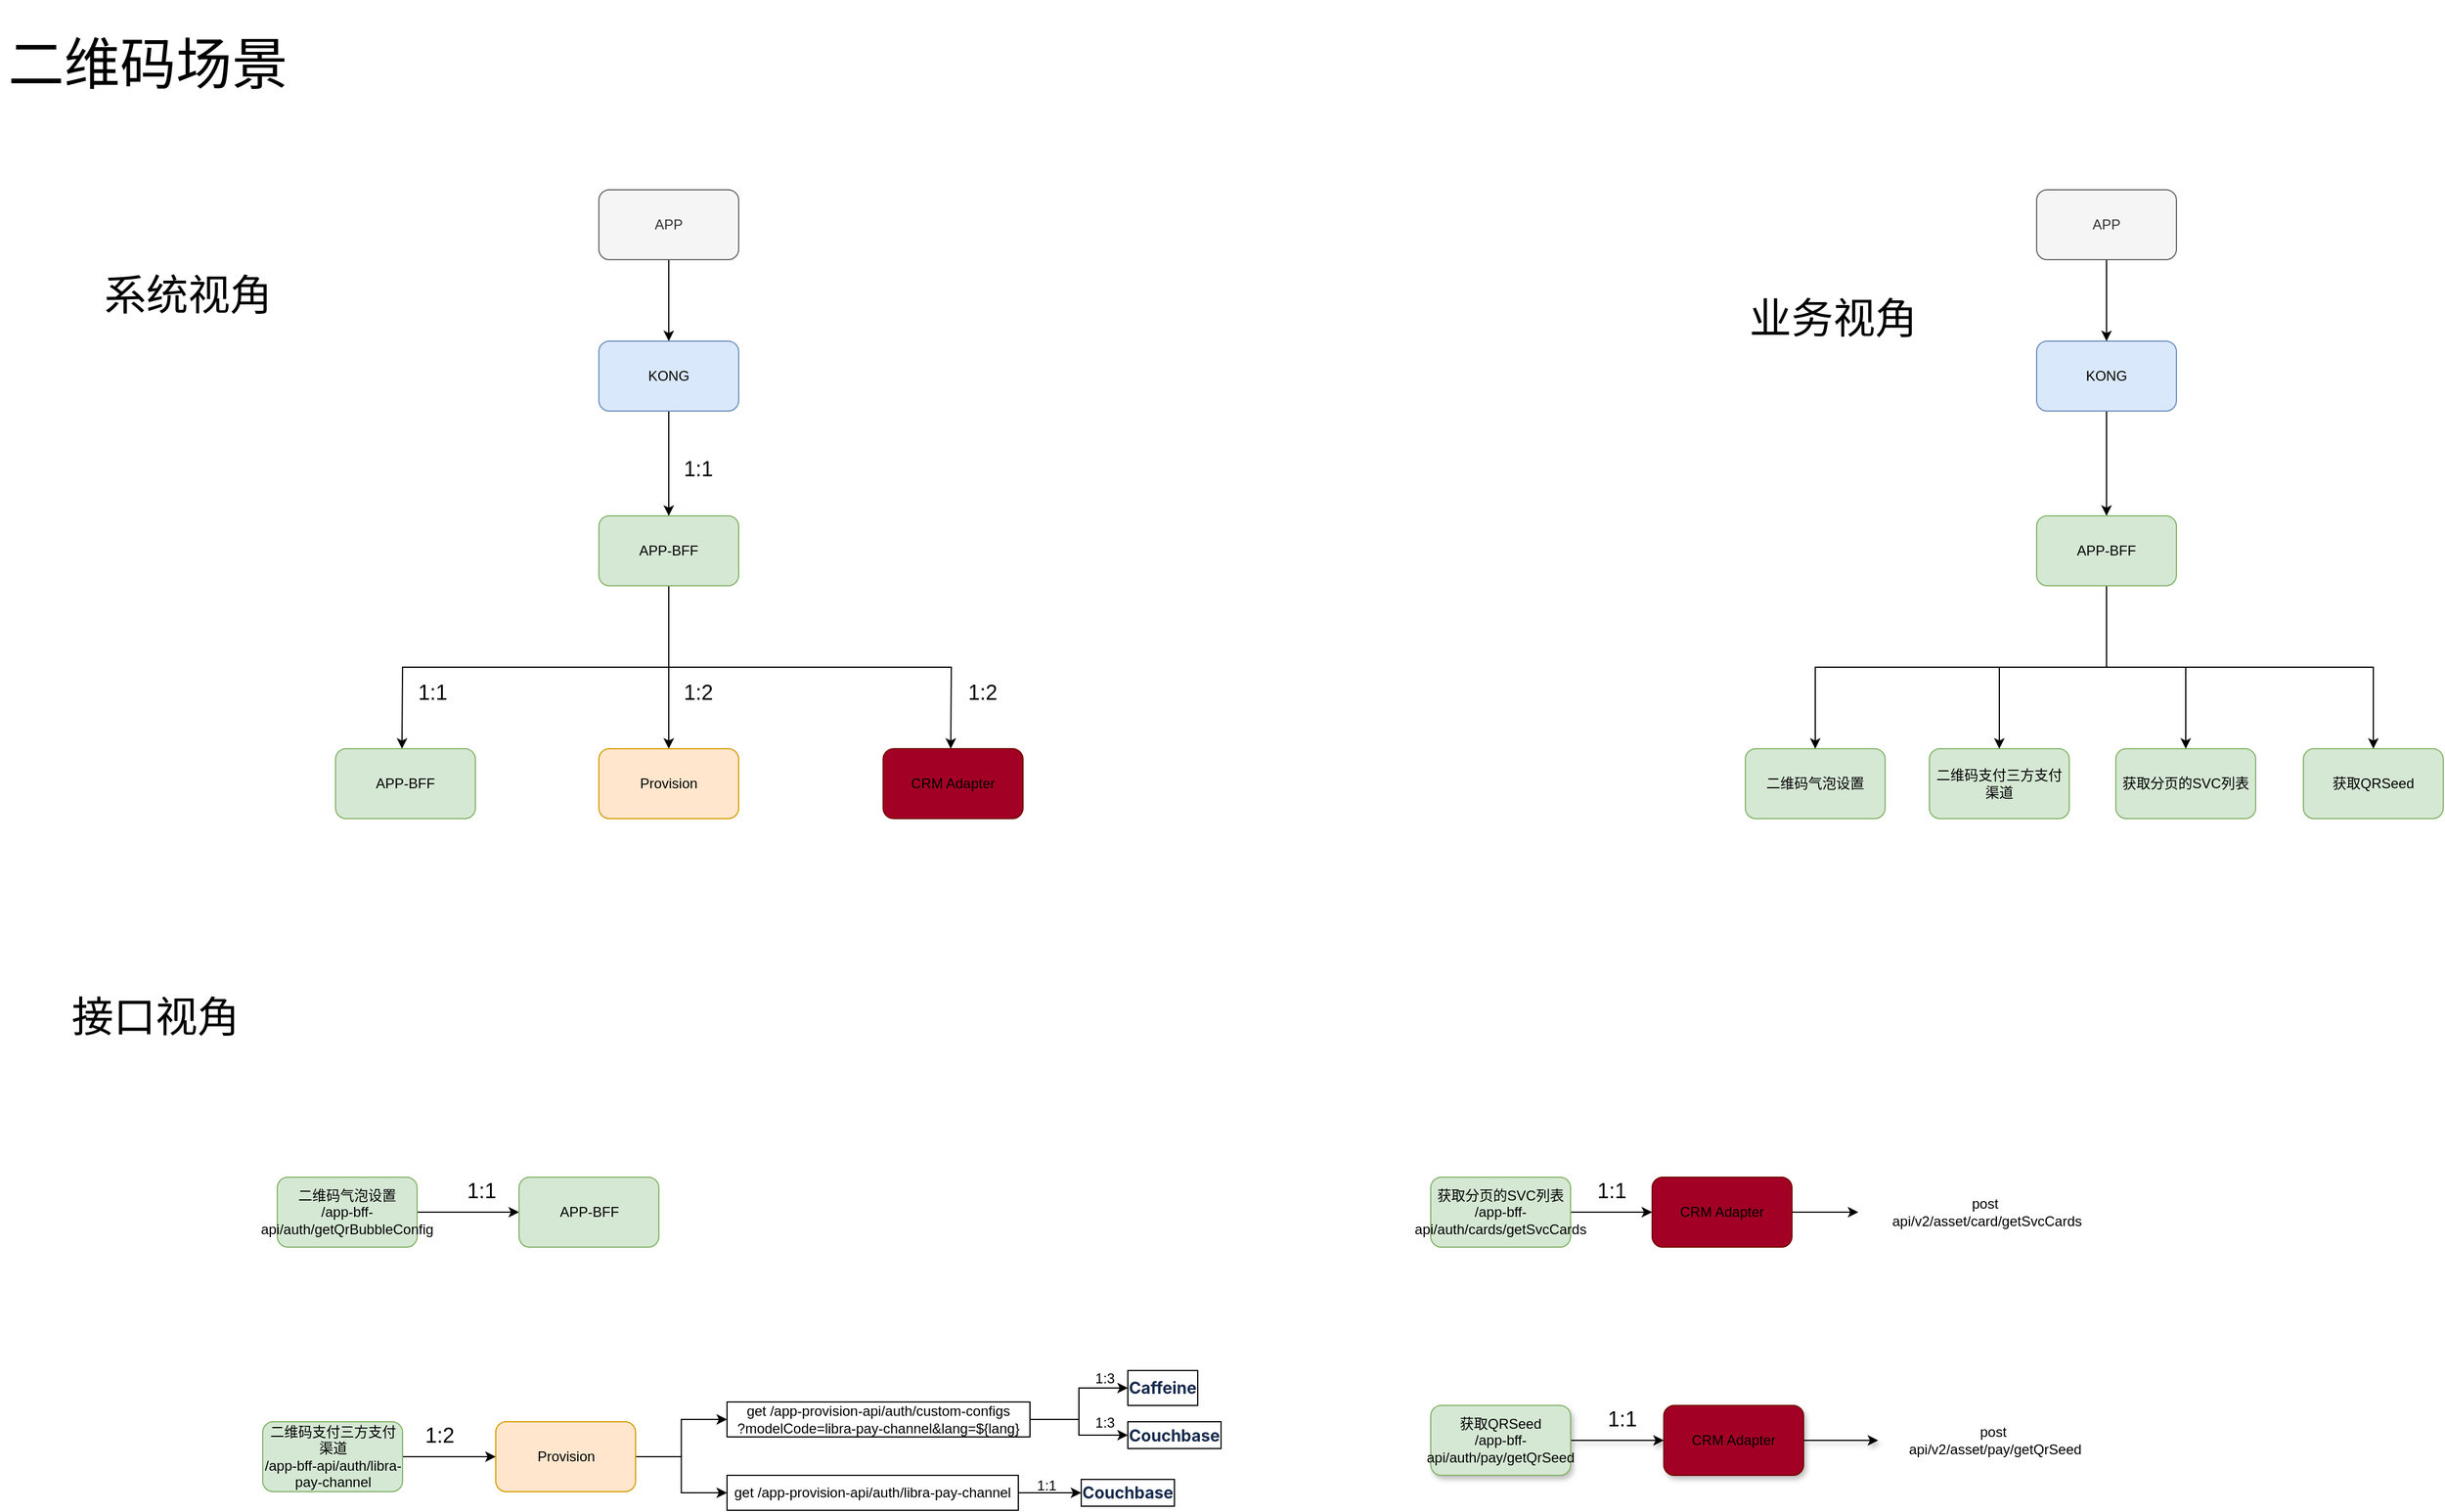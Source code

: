 <mxfile version="24.5.1" type="device">
  <diagram name="第 1 页" id="wkaObSJsGOy-7p4PDgdl">
    <mxGraphModel dx="3094" dy="-49" grid="1" gridSize="10" guides="1" tooltips="1" connect="1" arrows="1" fold="1" page="1" pageScale="1" pageWidth="827" pageHeight="1169" math="0" shadow="0">
      <root>
        <mxCell id="0" />
        <mxCell id="1" parent="0" />
        <mxCell id="piyK67Kds6DZjNLCxLBv-1" value="&lt;font style=&quot;font-size: 48px;&quot;&gt;二维码场景&lt;/font&gt;" style="text;strokeColor=none;fillColor=none;align=left;verticalAlign=middle;spacingLeft=4;spacingRight=4;overflow=hidden;points=[[0,0.5],[1,0.5]];portConstraint=eastwest;rotatable=0;whiteSpace=wrap;html=1;" parent="1" vertex="1">
          <mxGeometry x="-767.5" y="1277" width="537.5" height="110" as="geometry" />
        </mxCell>
        <mxCell id="piyK67Kds6DZjNLCxLBv-2" value="&lt;font style=&quot;font-size: 36px;&quot;&gt;业务视角&lt;/font&gt;" style="text;html=1;align=center;verticalAlign=middle;resizable=0;points=[];autosize=1;strokeColor=none;fillColor=none;" parent="1" vertex="1">
          <mxGeometry x="720" y="1520" width="170" height="60" as="geometry" />
        </mxCell>
        <mxCell id="piyK67Kds6DZjNLCxLBv-64" style="edgeStyle=orthogonalEdgeStyle;rounded=0;orthogonalLoop=1;jettySize=auto;html=1;exitX=0.5;exitY=1;exitDx=0;exitDy=0;" parent="1" source="piyK67Kds6DZjNLCxLBv-12" target="piyK67Kds6DZjNLCxLBv-63" edge="1">
          <mxGeometry relative="1" as="geometry" />
        </mxCell>
        <mxCell id="piyK67Kds6DZjNLCxLBv-12" value="KONG" style="rounded=1;whiteSpace=wrap;html=1;fillColor=#dae8fc;strokeColor=#6c8ebf;" parent="1" vertex="1">
          <mxGeometry x="980" y="1570" width="120" height="60" as="geometry" />
        </mxCell>
        <mxCell id="piyK67Kds6DZjNLCxLBv-13" value="" style="edgeStyle=orthogonalEdgeStyle;rounded=0;orthogonalLoop=1;jettySize=auto;html=1;" parent="1" source="piyK67Kds6DZjNLCxLBv-14" target="piyK67Kds6DZjNLCxLBv-12" edge="1">
          <mxGeometry relative="1" as="geometry" />
        </mxCell>
        <mxCell id="piyK67Kds6DZjNLCxLBv-14" value="APP" style="rounded=1;whiteSpace=wrap;html=1;fillColor=#f5f5f5;strokeColor=#666666;fontColor=#333333;" parent="1" vertex="1">
          <mxGeometry x="980" y="1440" width="120" height="60" as="geometry" />
        </mxCell>
        <mxCell id="piyK67Kds6DZjNLCxLBv-15" value="二维码气泡设置" style="rounded=1;whiteSpace=wrap;html=1;fillColor=#d5e8d4;strokeColor=#82b366;" parent="1" vertex="1">
          <mxGeometry x="730" y="1920" width="120" height="60" as="geometry" />
        </mxCell>
        <mxCell id="piyK67Kds6DZjNLCxLBv-16" value="二维码支付三方支付渠道" style="rounded=1;whiteSpace=wrap;html=1;fillColor=#d5e8d4;strokeColor=#82b366;" parent="1" vertex="1">
          <mxGeometry x="888" y="1920" width="120" height="60" as="geometry" />
        </mxCell>
        <mxCell id="piyK67Kds6DZjNLCxLBv-17" value="获取分页的SVC列表" style="rounded=1;whiteSpace=wrap;html=1;fillColor=#d5e8d4;strokeColor=#82b366;" parent="1" vertex="1">
          <mxGeometry x="1048" y="1920" width="120" height="60" as="geometry" />
        </mxCell>
        <mxCell id="piyK67Kds6DZjNLCxLBv-18" value="获取QRSeed" style="rounded=1;whiteSpace=wrap;html=1;fillColor=#d5e8d4;strokeColor=#82b366;" parent="1" vertex="1">
          <mxGeometry x="1209" y="1920" width="120" height="60" as="geometry" />
        </mxCell>
        <mxCell id="piyK67Kds6DZjNLCxLBv-23" value="&lt;font style=&quot;font-size: 36px;&quot;&gt;系统视角&lt;/font&gt;" style="text;html=1;align=center;verticalAlign=middle;resizable=0;points=[];autosize=1;strokeColor=none;fillColor=none;" parent="1" vertex="1">
          <mxGeometry x="-692" y="1500" width="170" height="60" as="geometry" />
        </mxCell>
        <mxCell id="piyK67Kds6DZjNLCxLBv-25" style="edgeStyle=orthogonalEdgeStyle;rounded=0;orthogonalLoop=1;jettySize=auto;html=1;exitX=0.5;exitY=1;exitDx=0;exitDy=0;entryX=0.5;entryY=0;entryDx=0;entryDy=0;" parent="1" source="piyK67Kds6DZjNLCxLBv-32" target="piyK67Kds6DZjNLCxLBv-45" edge="1">
          <mxGeometry relative="1" as="geometry" />
        </mxCell>
        <mxCell id="piyK67Kds6DZjNLCxLBv-26" style="edgeStyle=orthogonalEdgeStyle;rounded=0;orthogonalLoop=1;jettySize=auto;html=1;exitX=0.5;exitY=1;exitDx=0;exitDy=0;entryX=0.5;entryY=0;entryDx=0;entryDy=0;" parent="1" source="piyK67Kds6DZjNLCxLBv-32" edge="1">
          <mxGeometry relative="1" as="geometry">
            <mxPoint x="-423" y="1920" as="targetPoint" />
          </mxGeometry>
        </mxCell>
        <mxCell id="piyK67Kds6DZjNLCxLBv-29" style="edgeStyle=orthogonalEdgeStyle;rounded=0;orthogonalLoop=1;jettySize=auto;html=1;exitX=0.5;exitY=1;exitDx=0;exitDy=0;entryX=0.5;entryY=0;entryDx=0;entryDy=0;" parent="1" source="piyK67Kds6DZjNLCxLBv-32" edge="1">
          <mxGeometry relative="1" as="geometry">
            <mxPoint x="48" y="1920" as="targetPoint" />
          </mxGeometry>
        </mxCell>
        <mxCell id="piyK67Kds6DZjNLCxLBv-32" value="APP-BFF" style="rounded=1;whiteSpace=wrap;html=1;fillColor=#d5e8d4;strokeColor=#82b366;" parent="1" vertex="1">
          <mxGeometry x="-254" y="1720" width="120" height="60" as="geometry" />
        </mxCell>
        <mxCell id="piyK67Kds6DZjNLCxLBv-34" style="edgeStyle=orthogonalEdgeStyle;rounded=0;orthogonalLoop=1;jettySize=auto;html=1;exitX=0.5;exitY=1;exitDx=0;exitDy=0;entryX=0.5;entryY=0;entryDx=0;entryDy=0;" parent="1" source="piyK67Kds6DZjNLCxLBv-35" target="piyK67Kds6DZjNLCxLBv-32" edge="1">
          <mxGeometry relative="1" as="geometry" />
        </mxCell>
        <mxCell id="piyK67Kds6DZjNLCxLBv-35" value="KONG" style="rounded=1;whiteSpace=wrap;html=1;fillColor=#dae8fc;strokeColor=#6c8ebf;" parent="1" vertex="1">
          <mxGeometry x="-254" y="1570" width="120" height="60" as="geometry" />
        </mxCell>
        <mxCell id="piyK67Kds6DZjNLCxLBv-36" value="" style="edgeStyle=orthogonalEdgeStyle;rounded=0;orthogonalLoop=1;jettySize=auto;html=1;" parent="1" source="piyK67Kds6DZjNLCxLBv-37" target="piyK67Kds6DZjNLCxLBv-35" edge="1">
          <mxGeometry relative="1" as="geometry" />
        </mxCell>
        <mxCell id="piyK67Kds6DZjNLCxLBv-37" value="APP" style="rounded=1;whiteSpace=wrap;html=1;fillColor=#f5f5f5;strokeColor=#666666;fontColor=#333333;" parent="1" vertex="1">
          <mxGeometry x="-254" y="1440" width="120" height="60" as="geometry" />
        </mxCell>
        <mxCell id="piyK67Kds6DZjNLCxLBv-45" value="Provision" style="rounded=1;whiteSpace=wrap;html=1;fillColor=#ffe6cc;strokeColor=#d79b00;" parent="1" vertex="1">
          <mxGeometry x="-254" y="1920" width="120" height="60" as="geometry" />
        </mxCell>
        <mxCell id="piyK67Kds6DZjNLCxLBv-52" value="&lt;font style=&quot;font-size: 18px;&quot;&gt;1:1&lt;/font&gt;" style="text;html=1;align=center;verticalAlign=middle;resizable=0;points=[];autosize=1;strokeColor=none;fillColor=none;" parent="1" vertex="1">
          <mxGeometry x="-422.5" y="1852" width="50" height="40" as="geometry" />
        </mxCell>
        <mxCell id="piyK67Kds6DZjNLCxLBv-54" value="&lt;font style=&quot;font-size: 18px;&quot;&gt;1:2&lt;/font&gt;" style="text;html=1;align=center;verticalAlign=middle;resizable=0;points=[];autosize=1;strokeColor=none;fillColor=none;" parent="1" vertex="1">
          <mxGeometry x="-194" y="1852" width="50" height="40" as="geometry" />
        </mxCell>
        <mxCell id="piyK67Kds6DZjNLCxLBv-55" value="&lt;font style=&quot;font-size: 18px;&quot;&gt;1:2&lt;/font&gt;" style="text;html=1;align=center;verticalAlign=middle;resizable=0;points=[];autosize=1;strokeColor=none;fillColor=none;" parent="1" vertex="1">
          <mxGeometry x="50" y="1852" width="50" height="40" as="geometry" />
        </mxCell>
        <mxCell id="piyK67Kds6DZjNLCxLBv-59" value="&lt;font style=&quot;font-size: 18px;&quot;&gt;1:1&lt;/font&gt;" style="text;html=1;align=center;verticalAlign=middle;resizable=0;points=[];autosize=1;strokeColor=none;fillColor=none;" parent="1" vertex="1">
          <mxGeometry x="-194" y="1660" width="50" height="40" as="geometry" />
        </mxCell>
        <mxCell id="piyK67Kds6DZjNLCxLBv-65" style="edgeStyle=orthogonalEdgeStyle;rounded=0;orthogonalLoop=1;jettySize=auto;html=1;exitX=0.5;exitY=1;exitDx=0;exitDy=0;" parent="1" source="piyK67Kds6DZjNLCxLBv-63" target="piyK67Kds6DZjNLCxLBv-17" edge="1">
          <mxGeometry relative="1" as="geometry" />
        </mxCell>
        <mxCell id="piyK67Kds6DZjNLCxLBv-66" style="edgeStyle=orthogonalEdgeStyle;rounded=0;orthogonalLoop=1;jettySize=auto;html=1;exitX=0.5;exitY=1;exitDx=0;exitDy=0;entryX=0.5;entryY=0;entryDx=0;entryDy=0;" parent="1" source="piyK67Kds6DZjNLCxLBv-63" target="piyK67Kds6DZjNLCxLBv-18" edge="1">
          <mxGeometry relative="1" as="geometry" />
        </mxCell>
        <mxCell id="piyK67Kds6DZjNLCxLBv-67" style="edgeStyle=orthogonalEdgeStyle;rounded=0;orthogonalLoop=1;jettySize=auto;html=1;exitX=0.5;exitY=1;exitDx=0;exitDy=0;entryX=0.5;entryY=0;entryDx=0;entryDy=0;" parent="1" source="piyK67Kds6DZjNLCxLBv-63" target="piyK67Kds6DZjNLCxLBv-16" edge="1">
          <mxGeometry relative="1" as="geometry" />
        </mxCell>
        <mxCell id="piyK67Kds6DZjNLCxLBv-68" style="edgeStyle=orthogonalEdgeStyle;rounded=0;orthogonalLoop=1;jettySize=auto;html=1;exitX=0.5;exitY=1;exitDx=0;exitDy=0;" parent="1" source="piyK67Kds6DZjNLCxLBv-63" target="piyK67Kds6DZjNLCxLBv-15" edge="1">
          <mxGeometry relative="1" as="geometry" />
        </mxCell>
        <mxCell id="piyK67Kds6DZjNLCxLBv-63" value="APP-BFF" style="rounded=1;whiteSpace=wrap;html=1;fillColor=#d5e8d4;strokeColor=#82b366;" parent="1" vertex="1">
          <mxGeometry x="980" y="1720" width="120" height="60" as="geometry" />
        </mxCell>
        <mxCell id="smeM-BnwR-78MjEnYOPU-3" style="edgeStyle=orthogonalEdgeStyle;rounded=0;orthogonalLoop=1;jettySize=auto;html=1;exitX=1;exitY=0.5;exitDx=0;exitDy=0;shadow=0;" parent="1" source="piyK67Kds6DZjNLCxLBv-69" target="piyK67Kds6DZjNLCxLBv-86" edge="1">
          <mxGeometry relative="1" as="geometry" />
        </mxCell>
        <mxCell id="piyK67Kds6DZjNLCxLBv-69" value="二维码气泡设置&lt;br&gt;/app-bff-api/auth/getQrBubbleConfig" style="rounded=1;whiteSpace=wrap;html=1;fillColor=#d5e8d4;strokeColor=#82b366;shadow=0;" parent="1" vertex="1">
          <mxGeometry x="-530" y="2288" width="120" height="60" as="geometry" />
        </mxCell>
        <mxCell id="piyK67Kds6DZjNLCxLBv-70" value="&lt;font style=&quot;font-size: 36px;&quot;&gt;接口视角&lt;/font&gt;" style="text;html=1;align=center;verticalAlign=middle;resizable=0;points=[];autosize=1;strokeColor=none;fillColor=none;" parent="1" vertex="1">
          <mxGeometry x="-720" y="2120" width="170" height="60" as="geometry" />
        </mxCell>
        <mxCell id="smeM-BnwR-78MjEnYOPU-8" style="edgeStyle=orthogonalEdgeStyle;rounded=0;orthogonalLoop=1;jettySize=auto;html=1;exitX=1;exitY=0.5;exitDx=0;exitDy=0;entryX=0;entryY=0.5;entryDx=0;entryDy=0;" parent="1" source="piyK67Kds6DZjNLCxLBv-71" target="piyK67Kds6DZjNLCxLBv-83" edge="1">
          <mxGeometry relative="1" as="geometry" />
        </mxCell>
        <mxCell id="piyK67Kds6DZjNLCxLBv-71" value="二维码支付三方支付渠道&lt;br&gt;/app-bff-api/auth/libra-pay-channel" style="rounded=1;whiteSpace=wrap;html=1;fillColor=#d5e8d4;strokeColor=#82b366;" parent="1" vertex="1">
          <mxGeometry x="-542.5" y="2498" width="120" height="60" as="geometry" />
        </mxCell>
        <mxCell id="smeM-BnwR-78MjEnYOPU-11" style="edgeStyle=orthogonalEdgeStyle;rounded=0;orthogonalLoop=1;jettySize=auto;html=1;exitX=1;exitY=0.5;exitDx=0;exitDy=0;" parent="1" source="piyK67Kds6DZjNLCxLBv-72" target="piyK67Kds6DZjNLCxLBv-74" edge="1">
          <mxGeometry relative="1" as="geometry" />
        </mxCell>
        <mxCell id="piyK67Kds6DZjNLCxLBv-72" value="获取分页的SVC列表&lt;br&gt;/app-bff-api/auth/cards/getSvcCards" style="rounded=1;whiteSpace=wrap;html=1;fillColor=#d5e8d4;strokeColor=#82b366;" parent="1" vertex="1">
          <mxGeometry x="460" y="2288" width="120" height="60" as="geometry" />
        </mxCell>
        <mxCell id="smeM-BnwR-78MjEnYOPU-14" style="edgeStyle=orthogonalEdgeStyle;rounded=0;orthogonalLoop=1;jettySize=auto;html=1;exitX=1;exitY=0.5;exitDx=0;exitDy=0;shadow=1;" parent="1" source="piyK67Kds6DZjNLCxLBv-73" target="piyK67Kds6DZjNLCxLBv-78" edge="1">
          <mxGeometry relative="1" as="geometry" />
        </mxCell>
        <mxCell id="piyK67Kds6DZjNLCxLBv-73" value="获取QRSeed&lt;br&gt;/app-bff-api/auth/pay/getQrSeed" style="rounded=1;whiteSpace=wrap;html=1;fillColor=#d5e8d4;strokeColor=#82b366;shadow=1;" parent="1" vertex="1">
          <mxGeometry x="460" y="2484" width="120" height="60" as="geometry" />
        </mxCell>
        <mxCell id="smeM-BnwR-78MjEnYOPU-12" style="edgeStyle=orthogonalEdgeStyle;rounded=0;orthogonalLoop=1;jettySize=auto;html=1;exitX=1;exitY=0.5;exitDx=0;exitDy=0;" parent="1" source="piyK67Kds6DZjNLCxLBv-74" target="smeM-BnwR-78MjEnYOPU-2" edge="1">
          <mxGeometry relative="1" as="geometry" />
        </mxCell>
        <mxCell id="piyK67Kds6DZjNLCxLBv-74" value="&lt;span style=&quot;color: rgb(0, 0, 0);&quot;&gt;CRM Adapter&lt;/span&gt;" style="rounded=1;whiteSpace=wrap;html=1;fillColor=#a20025;fontColor=#ffffff;strokeColor=#6F0000;" parent="1" vertex="1">
          <mxGeometry x="650" y="2288" width="120" height="60" as="geometry" />
        </mxCell>
        <mxCell id="smeM-BnwR-78MjEnYOPU-15" style="edgeStyle=orthogonalEdgeStyle;rounded=0;orthogonalLoop=1;jettySize=auto;html=1;exitX=1;exitY=0.5;exitDx=0;exitDy=0;shadow=1;" parent="1" source="piyK67Kds6DZjNLCxLBv-78" target="smeM-BnwR-78MjEnYOPU-13" edge="1">
          <mxGeometry relative="1" as="geometry" />
        </mxCell>
        <mxCell id="piyK67Kds6DZjNLCxLBv-78" value="&lt;font color=&quot;#000000&quot;&gt;CRM Adapter&lt;br&gt;&lt;/font&gt;" style="rounded=1;whiteSpace=wrap;html=1;fillColor=#a20025;fontColor=#ffffff;strokeColor=#6F0000;shadow=1;" parent="1" vertex="1">
          <mxGeometry x="660" y="2484" width="120" height="60" as="geometry" />
        </mxCell>
        <mxCell id="smeM-BnwR-78MjEnYOPU-9" style="edgeStyle=orthogonalEdgeStyle;rounded=0;orthogonalLoop=1;jettySize=auto;html=1;exitX=1;exitY=0.5;exitDx=0;exitDy=0;entryX=0;entryY=0.5;entryDx=0;entryDy=0;" parent="1" source="piyK67Kds6DZjNLCxLBv-83" target="Byb6DfOmbPErkB33a7-Z-3" edge="1">
          <mxGeometry relative="1" as="geometry">
            <mxPoint x="-142.5" y="2490" as="targetPoint" />
          </mxGeometry>
        </mxCell>
        <mxCell id="smeM-BnwR-78MjEnYOPU-10" style="edgeStyle=orthogonalEdgeStyle;rounded=0;orthogonalLoop=1;jettySize=auto;html=1;exitX=1;exitY=0.5;exitDx=0;exitDy=0;entryX=0;entryY=0.5;entryDx=0;entryDy=0;" parent="1" source="piyK67Kds6DZjNLCxLBv-83" target="Byb6DfOmbPErkB33a7-Z-2" edge="1">
          <mxGeometry relative="1" as="geometry">
            <mxPoint x="-142.5" y="2563" as="targetPoint" />
          </mxGeometry>
        </mxCell>
        <mxCell id="piyK67Kds6DZjNLCxLBv-83" value="&lt;div&gt;Provision&lt;br&gt;&lt;/div&gt;" style="rounded=1;whiteSpace=wrap;html=1;fillColor=#ffe6cc;strokeColor=#d79b00;" parent="1" vertex="1">
          <mxGeometry x="-342.5" y="2498" width="120" height="60" as="geometry" />
        </mxCell>
        <mxCell id="piyK67Kds6DZjNLCxLBv-86" value="APP-BFF" style="rounded=1;whiteSpace=wrap;html=1;fillColor=#d5e8d4;strokeColor=#82b366;shadow=0;" parent="1" vertex="1">
          <mxGeometry x="-322.5" y="2288" width="120" height="60" as="geometry" />
        </mxCell>
        <mxCell id="piyK67Kds6DZjNLCxLBv-88" value="&lt;font style=&quot;font-size: 18px;&quot;&gt;1:1&lt;/font&gt;" style="text;html=1;align=center;verticalAlign=middle;resizable=0;points=[];autosize=1;strokeColor=none;fillColor=none;shadow=0;" parent="1" vertex="1">
          <mxGeometry x="-380" y="2280" width="50" height="40" as="geometry" />
        </mxCell>
        <mxCell id="piyK67Kds6DZjNLCxLBv-89" value="APP-BFF" style="rounded=1;whiteSpace=wrap;html=1;fillColor=#d5e8d4;strokeColor=#82b366;" parent="1" vertex="1">
          <mxGeometry x="-480" y="1920" width="120" height="60" as="geometry" />
        </mxCell>
        <mxCell id="piyK67Kds6DZjNLCxLBv-90" value="&lt;font color=&quot;#000000&quot;&gt;CRM Adapter&lt;br&gt;&lt;/font&gt;" style="rounded=1;whiteSpace=wrap;html=1;fillColor=#a20025;fontColor=#ffffff;strokeColor=#6F0000;" parent="1" vertex="1">
          <mxGeometry x="-10" y="1920" width="120" height="60" as="geometry" />
        </mxCell>
        <mxCell id="smeM-BnwR-78MjEnYOPU-2" value="&lt;span style=&quot;text-wrap: wrap;&quot;&gt;post&amp;nbsp; api/v2/asset/card/getSvcCards&lt;/span&gt;" style="text;html=1;align=center;verticalAlign=middle;resizable=0;points=[];autosize=1;strokeColor=none;fillColor=none;" parent="1" vertex="1">
          <mxGeometry x="827" y="2303" width="220" height="30" as="geometry" />
        </mxCell>
        <mxCell id="smeM-BnwR-78MjEnYOPU-13" value="&lt;span style=&quot;text-wrap: wrap;&quot;&gt;post&amp;nbsp; api/v2/asset/pay/getQrSeed&lt;/span&gt;" style="text;html=1;align=center;verticalAlign=middle;resizable=0;points=[];autosize=1;strokeColor=none;fillColor=none;shadow=1;" parent="1" vertex="1">
          <mxGeometry x="844" y="2499" width="200" height="30" as="geometry" />
        </mxCell>
        <mxCell id="smeM-BnwR-78MjEnYOPU-16" value="&lt;font style=&quot;font-size: 18px;&quot;&gt;1:2&lt;/font&gt;" style="text;html=1;align=center;verticalAlign=middle;resizable=0;points=[];autosize=1;strokeColor=none;fillColor=none;" parent="1" vertex="1">
          <mxGeometry x="-416.5" y="2490" width="50" height="40" as="geometry" />
        </mxCell>
        <mxCell id="smeM-BnwR-78MjEnYOPU-17" value="&lt;font style=&quot;font-size: 18px;&quot;&gt;1:1&lt;/font&gt;" style="text;html=1;align=center;verticalAlign=middle;resizable=0;points=[];autosize=1;strokeColor=none;fillColor=none;" parent="1" vertex="1">
          <mxGeometry x="590" y="2280" width="50" height="40" as="geometry" />
        </mxCell>
        <mxCell id="smeM-BnwR-78MjEnYOPU-18" value="&lt;font style=&quot;font-size: 18px;&quot;&gt;1:1&lt;/font&gt;" style="text;html=1;align=center;verticalAlign=middle;resizable=0;points=[];autosize=1;strokeColor=none;fillColor=none;shadow=1;" parent="1" vertex="1">
          <mxGeometry x="599" y="2476" width="50" height="40" as="geometry" />
        </mxCell>
        <mxCell id="Byb6DfOmbPErkB33a7-Z-1" value="&lt;span style=&quot;color: rgb(23, 43, 77); font-family: -apple-system, BlinkMacSystemFont, &amp;quot;Segoe UI&amp;quot;, Roboto, Oxygen, Ubuntu, &amp;quot;Fira Sans&amp;quot;, &amp;quot;Droid Sans&amp;quot;, &amp;quot;Helvetica Neue&amp;quot;, sans-serif; font-size: 14px; font-weight: 700; text-align: left; background-color: rgb(255, 255, 255);&quot;&gt;Couchbase&lt;/span&gt;" style="whiteSpace=wrap;html=1;" vertex="1" parent="1">
          <mxGeometry x="160" y="2547.5" width="80" height="23" as="geometry" />
        </mxCell>
        <mxCell id="Byb6DfOmbPErkB33a7-Z-5" style="edgeStyle=orthogonalEdgeStyle;rounded=0;orthogonalLoop=1;jettySize=auto;html=1;exitX=1;exitY=0.5;exitDx=0;exitDy=0;entryX=0;entryY=0.5;entryDx=0;entryDy=0;" edge="1" parent="1" source="Byb6DfOmbPErkB33a7-Z-2" target="Byb6DfOmbPErkB33a7-Z-1">
          <mxGeometry relative="1" as="geometry" />
        </mxCell>
        <mxCell id="Byb6DfOmbPErkB33a7-Z-2" value="&lt;span style=&quot;text-wrap: nowrap;&quot;&gt;get /app-provision-api/auth/libra-pay-channel&lt;/span&gt;" style="whiteSpace=wrap;html=1;" vertex="1" parent="1">
          <mxGeometry x="-144" y="2544" width="250" height="30" as="geometry" />
        </mxCell>
        <mxCell id="Byb6DfOmbPErkB33a7-Z-9" style="edgeStyle=orthogonalEdgeStyle;rounded=0;orthogonalLoop=1;jettySize=auto;html=1;exitX=1;exitY=0.5;exitDx=0;exitDy=0;entryX=0;entryY=0.5;entryDx=0;entryDy=0;" edge="1" parent="1" source="Byb6DfOmbPErkB33a7-Z-3" target="Byb6DfOmbPErkB33a7-Z-7">
          <mxGeometry relative="1" as="geometry" />
        </mxCell>
        <mxCell id="Byb6DfOmbPErkB33a7-Z-10" style="edgeStyle=orthogonalEdgeStyle;rounded=0;orthogonalLoop=1;jettySize=auto;html=1;exitX=1;exitY=0.5;exitDx=0;exitDy=0;entryX=0;entryY=0.5;entryDx=0;entryDy=0;" edge="1" parent="1" source="Byb6DfOmbPErkB33a7-Z-3" target="Byb6DfOmbPErkB33a7-Z-6">
          <mxGeometry relative="1" as="geometry" />
        </mxCell>
        <mxCell id="Byb6DfOmbPErkB33a7-Z-3" value="&lt;span style=&quot;text-wrap: nowrap;&quot;&gt;get /app-provision-api/auth/custom-configs&lt;/span&gt;&lt;div style=&quot;text-wrap: nowrap;&quot;&gt;?modelCode=libra-pay-channel&amp;amp;lang=${lang}&lt;/div&gt;" style="whiteSpace=wrap;html=1;" vertex="1" parent="1">
          <mxGeometry x="-144" y="2481" width="260" height="30" as="geometry" />
        </mxCell>
        <mxCell id="Byb6DfOmbPErkB33a7-Z-6" value="&lt;span style=&quot;color: rgb(23, 43, 77); font-family: -apple-system, BlinkMacSystemFont, &amp;quot;Segoe UI&amp;quot;, Roboto, Oxygen, Ubuntu, &amp;quot;Fira Sans&amp;quot;, &amp;quot;Droid Sans&amp;quot;, &amp;quot;Helvetica Neue&amp;quot;, sans-serif; font-size: 14px; font-weight: 700; text-align: left; background-color: rgb(255, 255, 255);&quot;&gt;Couchbase&lt;/span&gt;" style="whiteSpace=wrap;html=1;" vertex="1" parent="1">
          <mxGeometry x="200" y="2498" width="80" height="23" as="geometry" />
        </mxCell>
        <mxCell id="Byb6DfOmbPErkB33a7-Z-7" value="&lt;span style=&quot;color: rgb(23, 43, 77); font-family: -apple-system, BlinkMacSystemFont, &amp;quot;Segoe UI&amp;quot;, Roboto, Oxygen, Ubuntu, &amp;quot;Fira Sans&amp;quot;, &amp;quot;Droid Sans&amp;quot;, &amp;quot;Helvetica Neue&amp;quot;, sans-serif; font-size: 14px; font-weight: 700; text-align: left; background-color: rgb(255, 255, 255);&quot;&gt;Caffeine&lt;/span&gt;" style="whiteSpace=wrap;html=1;" vertex="1" parent="1">
          <mxGeometry x="200" y="2454" width="60" height="30" as="geometry" />
        </mxCell>
        <mxCell id="Byb6DfOmbPErkB33a7-Z-11" value="1:3" style="text;html=1;align=center;verticalAlign=middle;resizable=0;points=[];autosize=1;strokeColor=none;fillColor=none;" vertex="1" parent="1">
          <mxGeometry x="160" y="2446" width="40" height="30" as="geometry" />
        </mxCell>
        <mxCell id="Byb6DfOmbPErkB33a7-Z-12" value="1:3" style="text;html=1;align=center;verticalAlign=middle;resizable=0;points=[];autosize=1;strokeColor=none;fillColor=none;" vertex="1" parent="1">
          <mxGeometry x="160" y="2484" width="40" height="30" as="geometry" />
        </mxCell>
        <mxCell id="Byb6DfOmbPErkB33a7-Z-13" value="1:1" style="text;html=1;align=center;verticalAlign=middle;resizable=0;points=[];autosize=1;strokeColor=none;fillColor=none;" vertex="1" parent="1">
          <mxGeometry x="110" y="2538" width="40" height="30" as="geometry" />
        </mxCell>
      </root>
    </mxGraphModel>
  </diagram>
</mxfile>
